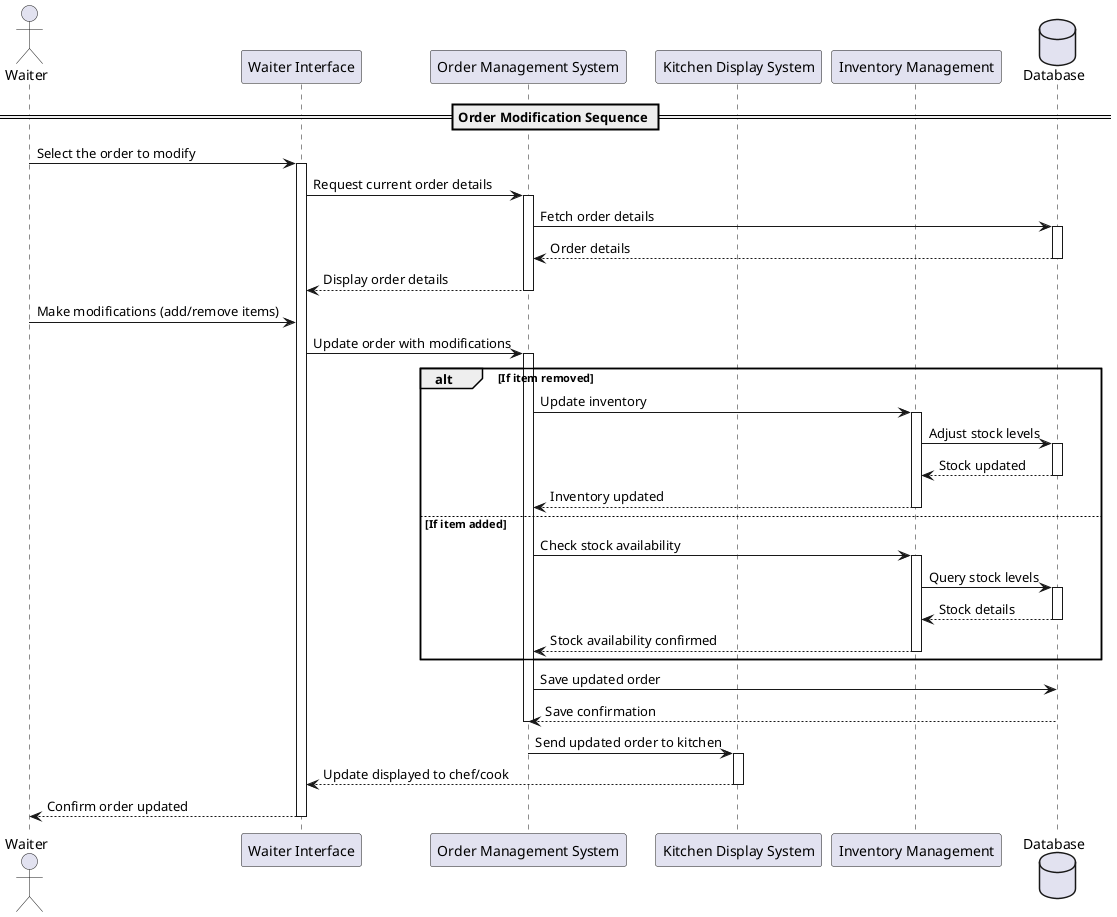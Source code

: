 @startuml
actor Waiter
participant "Waiter Interface" as WI
participant "Order Management System" as OMS
participant "Kitchen Display System" as KDS
participant "Inventory Management" as IM
database "Database" as DB

== Order Modification Sequence ==

Waiter -> WI: Select the order to modify
activate WI

WI -> OMS: Request current order details
activate OMS

OMS -> DB: Fetch order details
activate DB
DB --> OMS: Order details
deactivate DB

OMS --> WI: Display order details
deactivate OMS

Waiter -> WI: Make modifications (add/remove items)
WI -> OMS: Update order with modifications
activate OMS

alt If item removed
  OMS -> IM: Update inventory
  activate IM
  IM -> DB: Adjust stock levels
  activate DB
  DB --> IM: Stock updated
  deactivate DB
  IM --> OMS: Inventory updated
  deactivate IM
else If item added
  OMS -> IM: Check stock availability
  activate IM
  IM -> DB: Query stock levels
  activate DB
  DB --> IM: Stock details
  deactivate DB
  IM --> OMS: Stock availability confirmed
  deactivate IM
end

OMS -> DB: Save updated order
DB --> OMS: Save confirmation
deactivate OMS

OMS -> KDS: Send updated order to kitchen
activate KDS
KDS --> WI: Update displayed to chef/cook
deactivate KDS

WI --> Waiter: Confirm order updated
deactivate WI

@enduml